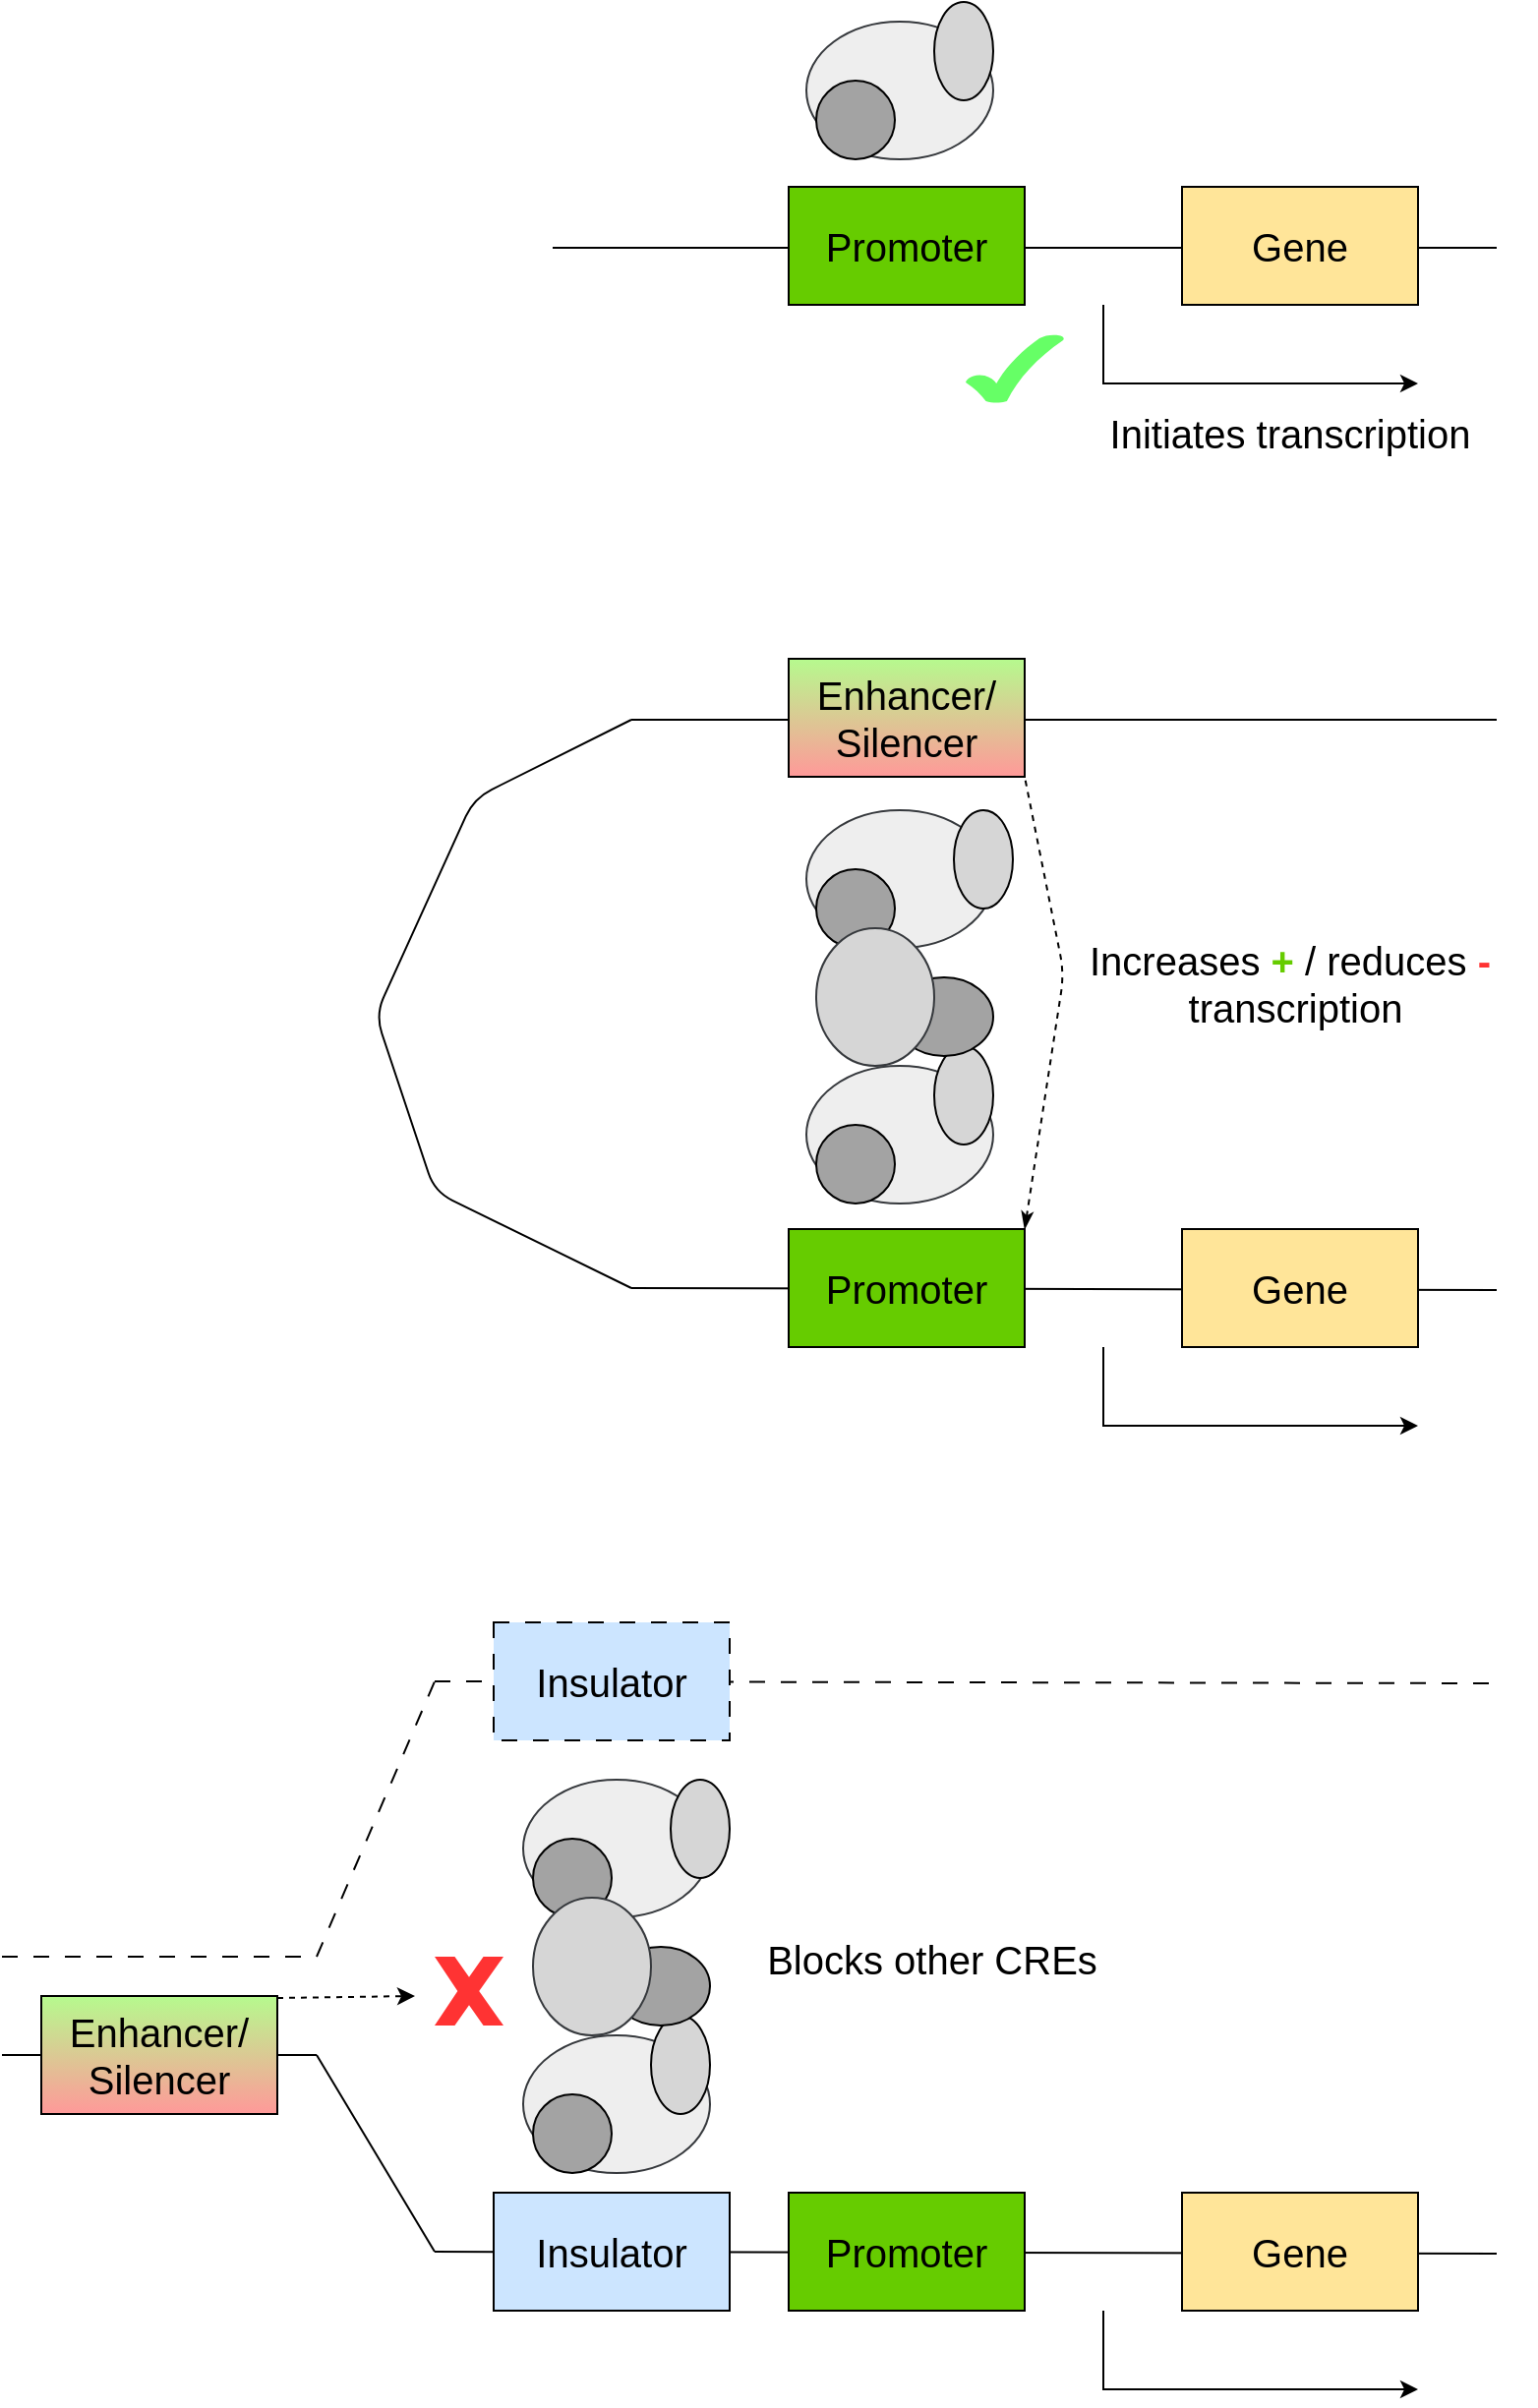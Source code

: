 <mxfile version="28.1.1">
  <diagram name="Page-1" id="NqzVmkWYA9Un-F-A4Mzx">
    <mxGraphModel dx="2495" dy="1400" grid="1" gridSize="10" guides="1" tooltips="1" connect="1" arrows="1" fold="1" page="1" pageScale="1" pageWidth="3300" pageHeight="4681" math="0" shadow="0">
      <root>
        <mxCell id="0" />
        <mxCell id="1" parent="0" />
        <mxCell id="06KPtgeZnoNECOeJjDOf-26" value="" style="ellipse;whiteSpace=wrap;html=1;fillColor=#eeeeee;strokeColor=#36393d;fillStyle=solid;" vertex="1" parent="1">
          <mxGeometry x="569" y="326" width="95" height="70" as="geometry" />
        </mxCell>
        <mxCell id="schMxlsDzBp6fQwOlisN-5" value="" style="endArrow=none;html=1;rounded=0;" parent="1" edge="1">
          <mxGeometry width="50" height="50" relative="1" as="geometry">
            <mxPoint x="440" y="441" as="sourcePoint" />
            <mxPoint x="920" y="441" as="targetPoint" />
          </mxGeometry>
        </mxCell>
        <mxCell id="schMxlsDzBp6fQwOlisN-6" value="Promoter" style="rounded=0;whiteSpace=wrap;html=1;fontSize=20;fillColor=#66CC00;" parent="1" vertex="1">
          <mxGeometry x="560" y="410" width="120" height="60" as="geometry" />
        </mxCell>
        <mxCell id="schMxlsDzBp6fQwOlisN-8" value="&lt;font style=&quot;font-size: 20px;&quot;&gt;Gene&lt;/font&gt;" style="rounded=0;whiteSpace=wrap;html=1;fillColor=#FFE599;" parent="1" vertex="1">
          <mxGeometry x="760" y="410" width="120" height="60" as="geometry" />
        </mxCell>
        <mxCell id="schMxlsDzBp6fQwOlisN-10" value="" style="endArrow=classic;html=1;rounded=0;strokeWidth=1;" parent="1" edge="1">
          <mxGeometry width="50" height="50" relative="1" as="geometry">
            <mxPoint x="720" y="470" as="sourcePoint" />
            <mxPoint x="880" y="510" as="targetPoint" />
            <Array as="points">
              <mxPoint x="720" y="510" />
            </Array>
          </mxGeometry>
        </mxCell>
        <mxCell id="schMxlsDzBp6fQwOlisN-23" value="Initiates transcription" style="text;html=1;align=center;verticalAlign=middle;whiteSpace=wrap;rounded=0;fontSize=20;" parent="1" vertex="1">
          <mxGeometry x="690" y="520" width="250" height="30" as="geometry" />
        </mxCell>
        <mxCell id="schMxlsDzBp6fQwOlisN-24" value="" style="endArrow=none;html=1;rounded=0;" parent="1" edge="1">
          <mxGeometry width="50" height="50" relative="1" as="geometry">
            <mxPoint x="480" y="970" as="sourcePoint" />
            <mxPoint x="920" y="971" as="targetPoint" />
          </mxGeometry>
        </mxCell>
        <mxCell id="schMxlsDzBp6fQwOlisN-25" value="Promoter" style="rounded=0;whiteSpace=wrap;html=1;fontSize=20;fillColor=#66CC00;" parent="1" vertex="1">
          <mxGeometry x="560" y="940" width="120" height="60" as="geometry" />
        </mxCell>
        <mxCell id="schMxlsDzBp6fQwOlisN-27" value="Gene" style="rounded=0;whiteSpace=wrap;html=1;fontSize=20;fillColor=#FFE599;" parent="1" vertex="1">
          <mxGeometry x="760" y="940" width="120" height="60" as="geometry" />
        </mxCell>
        <mxCell id="schMxlsDzBp6fQwOlisN-36" value="" style="endArrow=none;html=1;rounded=0;" parent="1" edge="1">
          <mxGeometry width="50" height="50" relative="1" as="geometry">
            <mxPoint x="480" y="681" as="sourcePoint" />
            <mxPoint x="920" y="681" as="targetPoint" />
          </mxGeometry>
        </mxCell>
        <mxCell id="schMxlsDzBp6fQwOlisN-37" value="" style="endArrow=none;html=1;rounded=1;curved=0;" parent="1" edge="1">
          <mxGeometry width="50" height="50" relative="1" as="geometry">
            <mxPoint x="480" y="970" as="sourcePoint" />
            <mxPoint x="480" y="681" as="targetPoint" />
            <Array as="points">
              <mxPoint x="380" y="921" />
              <mxPoint x="350" y="831" />
              <mxPoint x="400" y="721" />
            </Array>
          </mxGeometry>
        </mxCell>
        <mxCell id="schMxlsDzBp6fQwOlisN-49" value="" style="endArrow=classic;html=1;rounded=0;strokeWidth=1;" parent="1" edge="1">
          <mxGeometry width="50" height="50" relative="1" as="geometry">
            <mxPoint x="720" y="1000" as="sourcePoint" />
            <mxPoint x="880" y="1040" as="targetPoint" />
            <Array as="points">
              <mxPoint x="720" y="1040" />
            </Array>
          </mxGeometry>
        </mxCell>
        <mxCell id="schMxlsDzBp6fQwOlisN-51" value="Increases&amp;nbsp;&lt;span&gt;&lt;b&gt;&lt;font style=&quot;color: rgb(102, 204, 0);&quot;&gt;+&lt;/font&gt;&lt;/b&gt;&lt;font style=&quot;color: rgb(102, 204, 0);&quot;&gt;&amp;nbsp;&lt;/font&gt;&lt;/span&gt;/ reduces &lt;font style=&quot;color: rgb(255, 51, 51);&quot;&gt;&lt;b&gt;-&lt;/b&gt;&lt;/font&gt;&lt;br&gt;&amp;nbsp;transcription" style="text;html=1;align=center;verticalAlign=middle;whiteSpace=wrap;rounded=0;fontSize=20;" parent="1" vertex="1">
          <mxGeometry x="690" y="800" width="250" height="30" as="geometry" />
        </mxCell>
        <mxCell id="schMxlsDzBp6fQwOlisN-67" value="Blocks other CREs" style="text;html=1;align=center;verticalAlign=middle;whiteSpace=wrap;rounded=0;fontSize=20;" parent="1" vertex="1">
          <mxGeometry x="507.5" y="1296" width="250" height="30" as="geometry" />
        </mxCell>
        <mxCell id="schMxlsDzBp6fQwOlisN-68" value="" style="endArrow=none;html=1;rounded=0;" parent="1" edge="1">
          <mxGeometry width="50" height="50" relative="1" as="geometry">
            <mxPoint x="380" y="1460" as="sourcePoint" />
            <mxPoint x="920" y="1461" as="targetPoint" />
          </mxGeometry>
        </mxCell>
        <mxCell id="schMxlsDzBp6fQwOlisN-69" value="Promoter" style="rounded=0;whiteSpace=wrap;html=1;fontSize=20;fillColor=#66CC00;" parent="1" vertex="1">
          <mxGeometry x="560" y="1430" width="120" height="60" as="geometry" />
        </mxCell>
        <mxCell id="schMxlsDzBp6fQwOlisN-70" value="Gene" style="rounded=0;whiteSpace=wrap;html=1;fontSize=20;fillColor=#FFE599;" parent="1" vertex="1">
          <mxGeometry x="760" y="1430" width="120" height="60" as="geometry" />
        </mxCell>
        <mxCell id="schMxlsDzBp6fQwOlisN-71" value="" style="ellipse;whiteSpace=wrap;html=1;fillColor=#eeeeee;strokeColor=#36393d;fillStyle=solid;" parent="1" vertex="1">
          <mxGeometry x="425" y="1350" width="95" height="70" as="geometry" />
        </mxCell>
        <mxCell id="schMxlsDzBp6fQwOlisN-72" value="" style="ellipse;whiteSpace=wrap;html=1;fillColor=#A3A3A3;" parent="1" vertex="1">
          <mxGeometry x="430" y="1380" width="40" height="40" as="geometry" />
        </mxCell>
        <mxCell id="schMxlsDzBp6fQwOlisN-73" value="" style="ellipse;whiteSpace=wrap;html=1;fillColor=#D6D6D6;" parent="1" vertex="1">
          <mxGeometry x="490" y="1340" width="30" height="50" as="geometry" />
        </mxCell>
        <mxCell id="schMxlsDzBp6fQwOlisN-74" value="" style="endArrow=none;html=1;rounded=0;dashed=1;dashPattern=8 8;" parent="1" edge="1">
          <mxGeometry width="50" height="50" relative="1" as="geometry">
            <mxPoint x="380" y="1170" as="sourcePoint" />
            <mxPoint x="920" y="1171" as="targetPoint" />
          </mxGeometry>
        </mxCell>
        <mxCell id="schMxlsDzBp6fQwOlisN-76" value="Insulator" style="rounded=0;whiteSpace=wrap;html=1;fontSize=20;dashed=1;dashPattern=8 8;fillColor=#CCE5FF;" parent="1" vertex="1">
          <mxGeometry x="410" y="1140" width="120" height="60" as="geometry" />
        </mxCell>
        <mxCell id="schMxlsDzBp6fQwOlisN-77" value="" style="ellipse;whiteSpace=wrap;html=1;fillColor=#eeeeee;strokeColor=#36393d;" parent="1" vertex="1">
          <mxGeometry x="425" y="1220" width="95" height="70" as="geometry" />
        </mxCell>
        <mxCell id="schMxlsDzBp6fQwOlisN-78" value="" style="ellipse;whiteSpace=wrap;html=1;fillColor=#A3A3A3;" parent="1" vertex="1">
          <mxGeometry x="430" y="1250" width="40" height="40" as="geometry" />
        </mxCell>
        <mxCell id="schMxlsDzBp6fQwOlisN-79" value="" style="ellipse;whiteSpace=wrap;html=1;fillColor=#A3A3A3;" parent="1" vertex="1">
          <mxGeometry x="470" y="1305" width="50" height="40" as="geometry" />
        </mxCell>
        <mxCell id="schMxlsDzBp6fQwOlisN-80" value="" style="ellipse;whiteSpace=wrap;html=1;fillColor=#D6D6D6;strokeColor=#36393d;" parent="1" vertex="1">
          <mxGeometry x="430" y="1280" width="60" height="70" as="geometry" />
        </mxCell>
        <mxCell id="schMxlsDzBp6fQwOlisN-81" value="" style="ellipse;whiteSpace=wrap;html=1;fillColor=#D6D6D6;" parent="1" vertex="1">
          <mxGeometry x="500" y="1220" width="30" height="50" as="geometry" />
        </mxCell>
        <mxCell id="schMxlsDzBp6fQwOlisN-82" value="" style="endArrow=classic;html=1;rounded=0;strokeWidth=1;" parent="1" edge="1">
          <mxGeometry width="50" height="50" relative="1" as="geometry">
            <mxPoint x="720" y="1490" as="sourcePoint" />
            <mxPoint x="880" y="1530" as="targetPoint" />
            <Array as="points">
              <mxPoint x="720" y="1530" />
            </Array>
          </mxGeometry>
        </mxCell>
        <mxCell id="schMxlsDzBp6fQwOlisN-86" value="" style="endArrow=none;html=1;rounded=0;dashed=1;dashPattern=8 8;" parent="1" edge="1">
          <mxGeometry width="50" height="50" relative="1" as="geometry">
            <mxPoint x="320" y="1310" as="sourcePoint" />
            <mxPoint x="380" y="1170" as="targetPoint" />
          </mxGeometry>
        </mxCell>
        <mxCell id="schMxlsDzBp6fQwOlisN-87" value="" style="endArrow=none;html=1;rounded=0;" parent="1" edge="1">
          <mxGeometry width="50" height="50" relative="1" as="geometry">
            <mxPoint x="380" y="1460" as="sourcePoint" />
            <mxPoint x="320" y="1360" as="targetPoint" />
          </mxGeometry>
        </mxCell>
        <mxCell id="schMxlsDzBp6fQwOlisN-88" value="Insulator" style="rounded=0;whiteSpace=wrap;html=1;fontSize=20;fillColor=#CCE5FF;" parent="1" vertex="1">
          <mxGeometry x="410" y="1430" width="120" height="60" as="geometry" />
        </mxCell>
        <mxCell id="schMxlsDzBp6fQwOlisN-89" value="" style="endArrow=none;html=1;rounded=0;dashed=1;dashPattern=8 8;" parent="1" edge="1">
          <mxGeometry width="50" height="50" relative="1" as="geometry">
            <mxPoint x="160" y="1310" as="sourcePoint" />
            <mxPoint x="320" y="1310" as="targetPoint" />
          </mxGeometry>
        </mxCell>
        <mxCell id="schMxlsDzBp6fQwOlisN-91" value="" style="endArrow=none;html=1;rounded=0;" parent="1" edge="1">
          <mxGeometry width="50" height="50" relative="1" as="geometry">
            <mxPoint x="300" y="1360" as="sourcePoint" />
            <mxPoint x="320" y="1360" as="targetPoint" />
          </mxGeometry>
        </mxCell>
        <mxCell id="06KPtgeZnoNECOeJjDOf-2" value="" style="endArrow=none;html=1;rounded=1;exitX=1;exitY=0;exitDx=0;exitDy=0;entryX=1;entryY=1;entryDx=0;entryDy=0;curved=0;startArrow=classicThin;startFill=1;dashed=1;" edge="1" parent="1" source="schMxlsDzBp6fQwOlisN-25" target="schMxlsDzBp6fQwOlisN-38">
          <mxGeometry width="50" height="50" relative="1" as="geometry">
            <mxPoint x="570" y="810" as="sourcePoint" />
            <mxPoint x="620" y="760" as="targetPoint" />
            <Array as="points">
              <mxPoint x="700" y="810" />
            </Array>
          </mxGeometry>
        </mxCell>
        <mxCell id="06KPtgeZnoNECOeJjDOf-6" value="" style="endArrow=classic;html=1;rounded=0;exitX=1;exitY=0;exitDx=0;exitDy=0;dashed=1;" edge="1" parent="1">
          <mxGeometry width="50" height="50" relative="1" as="geometry">
            <mxPoint x="300" y="1331" as="sourcePoint" />
            <mxPoint x="370" y="1330" as="targetPoint" />
          </mxGeometry>
        </mxCell>
        <mxCell id="06KPtgeZnoNECOeJjDOf-10" value="" style="verticalLabelPosition=bottom;verticalAlign=top;html=1;shape=mxgraph.basic.x;fillColor=#FF3333;strokeColor=none;" vertex="1" parent="1">
          <mxGeometry x="380" y="1310" width="35" height="35" as="geometry" />
        </mxCell>
        <mxCell id="06KPtgeZnoNECOeJjDOf-11" value="" style="verticalLabelPosition=bottom;verticalAlign=top;html=1;shape=mxgraph.basic.tick;strokeColor=none;fillColor=#66FF66;" vertex="1" parent="1">
          <mxGeometry x="650" y="485" width="50" height="35" as="geometry" />
        </mxCell>
        <mxCell id="schMxlsDzBp6fQwOlisN-38" value="Enhancer/&lt;br&gt;Silencer" style="rounded=0;whiteSpace=wrap;html=1;fontSize=20;fillStyle=solid;gradientColor=#FF9999;gradientDirection=south;fillColor=#B6FA8E;" parent="1" vertex="1">
          <mxGeometry x="560" y="650" width="120" height="60" as="geometry" />
        </mxCell>
        <mxCell id="06KPtgeZnoNECOeJjDOf-16" value="" style="endArrow=none;html=1;rounded=0;" edge="1" parent="1">
          <mxGeometry width="50" height="50" relative="1" as="geometry">
            <mxPoint x="160" y="1360" as="sourcePoint" />
            <mxPoint x="180" y="1360" as="targetPoint" />
          </mxGeometry>
        </mxCell>
        <mxCell id="06KPtgeZnoNECOeJjDOf-17" value="" style="ellipse;whiteSpace=wrap;html=1;fillColor=#eeeeee;strokeColor=#36393d;fillStyle=solid;" vertex="1" parent="1">
          <mxGeometry x="569" y="857" width="95" height="70" as="geometry" />
        </mxCell>
        <mxCell id="06KPtgeZnoNECOeJjDOf-18" value="" style="ellipse;whiteSpace=wrap;html=1;fillColor=#A3A3A3;" vertex="1" parent="1">
          <mxGeometry x="574" y="887" width="40" height="40" as="geometry" />
        </mxCell>
        <mxCell id="06KPtgeZnoNECOeJjDOf-19" value="" style="ellipse;whiteSpace=wrap;html=1;fillColor=#D6D6D6;" vertex="1" parent="1">
          <mxGeometry x="634" y="847" width="30" height="50" as="geometry" />
        </mxCell>
        <mxCell id="06KPtgeZnoNECOeJjDOf-20" value="" style="ellipse;whiteSpace=wrap;html=1;fillColor=#eeeeee;strokeColor=#36393d;" vertex="1" parent="1">
          <mxGeometry x="569" y="727" width="95" height="70" as="geometry" />
        </mxCell>
        <mxCell id="06KPtgeZnoNECOeJjDOf-21" value="" style="ellipse;whiteSpace=wrap;html=1;fillColor=#A3A3A3;" vertex="1" parent="1">
          <mxGeometry x="574" y="757" width="40" height="40" as="geometry" />
        </mxCell>
        <mxCell id="06KPtgeZnoNECOeJjDOf-22" value="" style="ellipse;whiteSpace=wrap;html=1;fillColor=#A3A3A3;" vertex="1" parent="1">
          <mxGeometry x="614" y="812" width="50" height="40" as="geometry" />
        </mxCell>
        <mxCell id="06KPtgeZnoNECOeJjDOf-23" value="" style="ellipse;whiteSpace=wrap;html=1;fillColor=#D6D6D6;strokeColor=#36393d;" vertex="1" parent="1">
          <mxGeometry x="574" y="787" width="60" height="70" as="geometry" />
        </mxCell>
        <mxCell id="06KPtgeZnoNECOeJjDOf-24" value="" style="ellipse;whiteSpace=wrap;html=1;fillColor=#D6D6D6;" vertex="1" parent="1">
          <mxGeometry x="644" y="727" width="30" height="50" as="geometry" />
        </mxCell>
        <mxCell id="06KPtgeZnoNECOeJjDOf-25" value="" style="ellipse;whiteSpace=wrap;html=1;fillColor=#A3A3A3;" vertex="1" parent="1">
          <mxGeometry x="574" y="356" width="40" height="40" as="geometry" />
        </mxCell>
        <mxCell id="06KPtgeZnoNECOeJjDOf-27" value="" style="ellipse;whiteSpace=wrap;html=1;fillColor=#D6D6D6;" vertex="1" parent="1">
          <mxGeometry x="634" y="316" width="30" height="50" as="geometry" />
        </mxCell>
        <mxCell id="06KPtgeZnoNECOeJjDOf-28" value="Enhancer/&lt;br&gt;Silencer" style="rounded=0;whiteSpace=wrap;html=1;fontSize=20;fillStyle=solid;gradientColor=#FF9999;gradientDirection=south;fillColor=#B6FA8E;" vertex="1" parent="1">
          <mxGeometry x="180" y="1330" width="120" height="60" as="geometry" />
        </mxCell>
      </root>
    </mxGraphModel>
  </diagram>
</mxfile>
